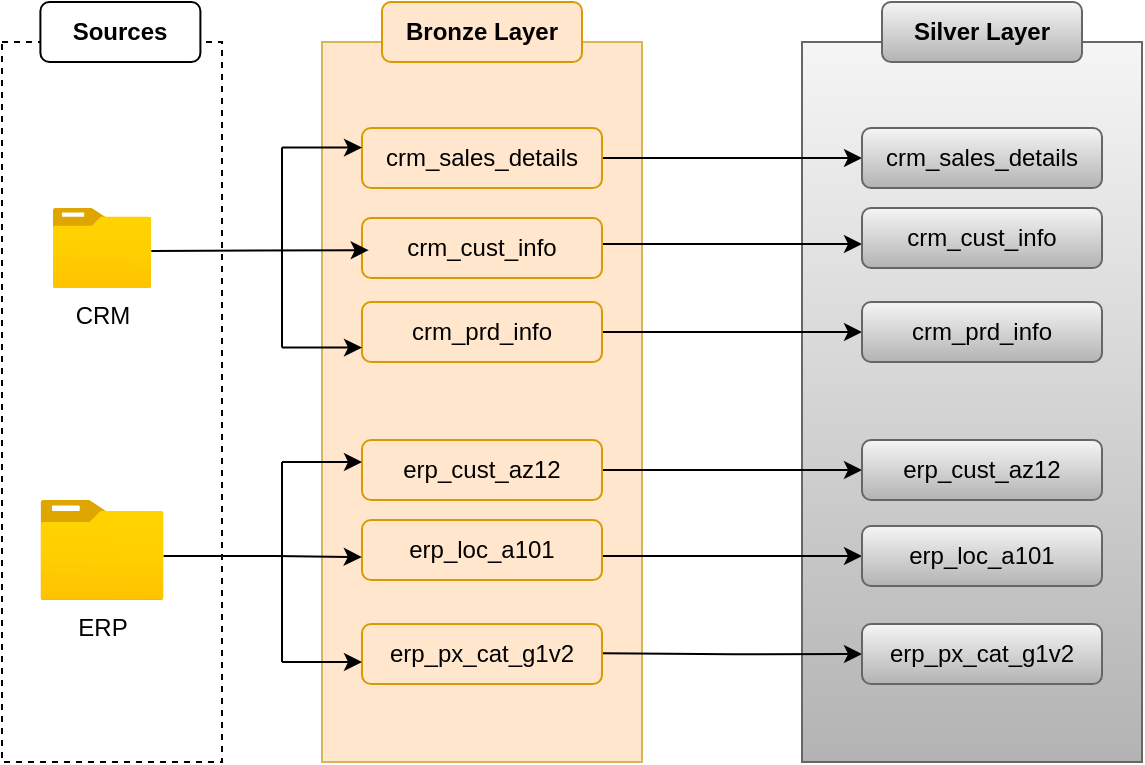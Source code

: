 <mxfile version="26.0.16" pages="2">
  <diagram name="Page-1" id="3AW5-ktgtw7EkkDbTFMs">
    <mxGraphModel dx="507" dy="674" grid="1" gridSize="10" guides="1" tooltips="1" connect="1" arrows="1" fold="1" page="1" pageScale="1" pageWidth="850" pageHeight="1100" math="0" shadow="0">
      <root>
        <mxCell id="0" />
        <mxCell id="1" parent="0" />
        <mxCell id="j-x7F7YZUVN5cunonLdc-24" value="" style="rounded=0;whiteSpace=wrap;html=1;perimeterSpacing=6;strokeWidth=1;strokeColor=#666666;fillColor=#f5f5f5;gradientColor=#b3b3b3;" vertex="1" parent="1">
          <mxGeometry x="520" y="120" width="170" height="360" as="geometry" />
        </mxCell>
        <mxCell id="j-x7F7YZUVN5cunonLdc-1" value="" style="rounded=0;whiteSpace=wrap;html=1;strokeWidth=1;dashed=1;" vertex="1" parent="1">
          <mxGeometry x="120" y="120" width="110" height="360" as="geometry" />
        </mxCell>
        <mxCell id="j-x7F7YZUVN5cunonLdc-2" value="Sources" style="rounded=1;whiteSpace=wrap;html=1;fontStyle=1" vertex="1" parent="1">
          <mxGeometry x="139.2" y="100" width="80" height="30" as="geometry" />
        </mxCell>
        <mxCell id="j-x7F7YZUVN5cunonLdc-3" value="CRM" style="image;aspect=fixed;html=1;points=[];align=center;fontSize=12;image=img/lib/azure2/general/Folder_Blank.svg;" vertex="1" parent="1">
          <mxGeometry x="145.36" y="203" width="49.29" height="40" as="geometry" />
        </mxCell>
        <mxCell id="j-x7F7YZUVN5cunonLdc-4" value="ERP" style="image;aspect=fixed;html=1;points=[];align=center;fontSize=12;image=img/lib/azure2/general/Folder_Blank.svg;" vertex="1" parent="1">
          <mxGeometry x="139.2" y="349" width="61.61" height="50" as="geometry" />
        </mxCell>
        <mxCell id="j-x7F7YZUVN5cunonLdc-8" value="" style="rounded=0;whiteSpace=wrap;html=1;perimeterSpacing=6;strokeWidth=1;strokeColor=#d6b656;gradientColor=none;fillColor=#FFE6CC;" vertex="1" parent="1">
          <mxGeometry x="280" y="120" width="160" height="360" as="geometry" />
        </mxCell>
        <mxCell id="j-x7F7YZUVN5cunonLdc-9" value="Bronze Layer" style="rounded=1;whiteSpace=wrap;html=1;fillColor=#ffe6cc;strokeColor=#d79b00;fontStyle=1" vertex="1" parent="1">
          <mxGeometry x="310" y="100" width="100" height="30" as="geometry" />
        </mxCell>
        <mxCell id="j-x7F7YZUVN5cunonLdc-32" style="edgeStyle=orthogonalEdgeStyle;rounded=0;orthogonalLoop=1;jettySize=auto;html=1;entryX=0;entryY=0.5;entryDx=0;entryDy=0;" edge="1" parent="1" source="j-x7F7YZUVN5cunonLdc-10" target="j-x7F7YZUVN5cunonLdc-26">
          <mxGeometry relative="1" as="geometry" />
        </mxCell>
        <mxCell id="j-x7F7YZUVN5cunonLdc-10" value="crm_sales_details" style="rounded=1;whiteSpace=wrap;html=1;fillColor=#ffe6cc;strokeColor=#d79b00;" vertex="1" parent="1">
          <mxGeometry x="300" y="163" width="120" height="30" as="geometry" />
        </mxCell>
        <mxCell id="j-x7F7YZUVN5cunonLdc-33" style="edgeStyle=orthogonalEdgeStyle;rounded=0;orthogonalLoop=1;jettySize=auto;html=1;" edge="1" parent="1" source="j-x7F7YZUVN5cunonLdc-11" target="j-x7F7YZUVN5cunonLdc-27">
          <mxGeometry relative="1" as="geometry">
            <Array as="points">
              <mxPoint x="500" y="221" />
              <mxPoint x="500" y="221" />
            </Array>
          </mxGeometry>
        </mxCell>
        <mxCell id="j-x7F7YZUVN5cunonLdc-11" value="crm_cust_info" style="rounded=1;whiteSpace=wrap;html=1;fillColor=#ffe6cc;strokeColor=#d79b00;" vertex="1" parent="1">
          <mxGeometry x="300" y="208" width="120" height="30" as="geometry" />
        </mxCell>
        <mxCell id="j-x7F7YZUVN5cunonLdc-37" style="edgeStyle=orthogonalEdgeStyle;rounded=0;orthogonalLoop=1;jettySize=auto;html=1;entryX=0;entryY=0.5;entryDx=0;entryDy=0;" edge="1" parent="1" source="j-x7F7YZUVN5cunonLdc-12" target="j-x7F7YZUVN5cunonLdc-28">
          <mxGeometry relative="1" as="geometry" />
        </mxCell>
        <mxCell id="j-x7F7YZUVN5cunonLdc-12" value="crm_prd_info" style="rounded=1;whiteSpace=wrap;html=1;fillColor=#ffe6cc;strokeColor=#d79b00;" vertex="1" parent="1">
          <mxGeometry x="300" y="250" width="120" height="30" as="geometry" />
        </mxCell>
        <mxCell id="j-x7F7YZUVN5cunonLdc-36" style="edgeStyle=orthogonalEdgeStyle;rounded=0;orthogonalLoop=1;jettySize=auto;html=1;" edge="1" parent="1" source="j-x7F7YZUVN5cunonLdc-16" target="j-x7F7YZUVN5cunonLdc-29">
          <mxGeometry relative="1" as="geometry" />
        </mxCell>
        <mxCell id="j-x7F7YZUVN5cunonLdc-16" value="erp_cust_az12" style="rounded=1;whiteSpace=wrap;html=1;fillColor=#ffe6cc;strokeColor=#d79b00;" vertex="1" parent="1">
          <mxGeometry x="300" y="319" width="120" height="30" as="geometry" />
        </mxCell>
        <mxCell id="j-x7F7YZUVN5cunonLdc-35" style="edgeStyle=orthogonalEdgeStyle;rounded=0;orthogonalLoop=1;jettySize=auto;html=1;exitX=1;exitY=0.5;exitDx=0;exitDy=0;entryX=0;entryY=0.5;entryDx=0;entryDy=0;" edge="1" parent="1" source="j-x7F7YZUVN5cunonLdc-17" target="j-x7F7YZUVN5cunonLdc-30">
          <mxGeometry relative="1" as="geometry">
            <Array as="points">
              <mxPoint x="420" y="377" />
            </Array>
          </mxGeometry>
        </mxCell>
        <mxCell id="j-x7F7YZUVN5cunonLdc-17" value="erp_loc_a101" style="rounded=1;whiteSpace=wrap;html=1;fillColor=#ffe6cc;strokeColor=#d79b00;" vertex="1" parent="1">
          <mxGeometry x="300" y="359" width="120" height="30" as="geometry" />
        </mxCell>
        <mxCell id="j-x7F7YZUVN5cunonLdc-34" style="edgeStyle=orthogonalEdgeStyle;rounded=0;orthogonalLoop=1;jettySize=auto;html=1;" edge="1" parent="1" target="j-x7F7YZUVN5cunonLdc-31">
          <mxGeometry relative="1" as="geometry">
            <mxPoint x="420.0" y="425.6" as="sourcePoint" />
            <mxPoint x="533.19" y="425.6" as="targetPoint" />
          </mxGeometry>
        </mxCell>
        <mxCell id="j-x7F7YZUVN5cunonLdc-18" value="erp_px_cat_g1v2" style="rounded=1;whiteSpace=wrap;html=1;fillColor=#ffe6cc;strokeColor=#d79b00;" vertex="1" parent="1">
          <mxGeometry x="300" y="411" width="120" height="30" as="geometry" />
        </mxCell>
        <mxCell id="j-x7F7YZUVN5cunonLdc-19" value="" style="endArrow=classic;html=1;rounded=0;startSize=11;entryX=-0.001;entryY=0.618;entryDx=0;entryDy=0;entryPerimeter=0;" edge="1" parent="1" target="j-x7F7YZUVN5cunonLdc-17">
          <mxGeometry width="50" height="50" relative="1" as="geometry">
            <mxPoint x="200.81" y="377" as="sourcePoint" />
            <mxPoint x="286.81" y="377" as="targetPoint" />
            <Array as="points">
              <mxPoint x="256.81" y="377" />
            </Array>
          </mxGeometry>
        </mxCell>
        <mxCell id="j-x7F7YZUVN5cunonLdc-25" value="Silver Layer" style="rounded=1;whiteSpace=wrap;html=1;fillColor=#f5f5f5;strokeColor=#666666;fontStyle=1;gradientColor=#b3b3b3;" vertex="1" parent="1">
          <mxGeometry x="560" y="100" width="100" height="30" as="geometry" />
        </mxCell>
        <mxCell id="j-x7F7YZUVN5cunonLdc-26" value="crm_sales_details" style="rounded=1;whiteSpace=wrap;html=1;fillColor=#f5f5f5;strokeColor=#666666;gradientColor=#b3b3b3;" vertex="1" parent="1">
          <mxGeometry x="550" y="163" width="120" height="30" as="geometry" />
        </mxCell>
        <mxCell id="j-x7F7YZUVN5cunonLdc-27" value="crm_cust_info" style="rounded=1;whiteSpace=wrap;html=1;fillColor=#f5f5f5;strokeColor=#666666;gradientColor=#b3b3b3;" vertex="1" parent="1">
          <mxGeometry x="550" y="203" width="120" height="30" as="geometry" />
        </mxCell>
        <mxCell id="j-x7F7YZUVN5cunonLdc-28" value="crm_prd_info" style="rounded=1;whiteSpace=wrap;html=1;fillColor=#f5f5f5;strokeColor=#666666;gradientColor=#b3b3b3;" vertex="1" parent="1">
          <mxGeometry x="550" y="250" width="120" height="30" as="geometry" />
        </mxCell>
        <mxCell id="j-x7F7YZUVN5cunonLdc-29" value="erp_cust_az12" style="rounded=1;whiteSpace=wrap;html=1;fillColor=#f5f5f5;strokeColor=#666666;gradientColor=#b3b3b3;" vertex="1" parent="1">
          <mxGeometry x="550" y="319" width="120" height="30" as="geometry" />
        </mxCell>
        <mxCell id="j-x7F7YZUVN5cunonLdc-30" value="erp_loc_a101" style="rounded=1;whiteSpace=wrap;html=1;fillColor=#f5f5f5;strokeColor=#666666;gradientColor=#b3b3b3;" vertex="1" parent="1">
          <mxGeometry x="550" y="362" width="120" height="30" as="geometry" />
        </mxCell>
        <mxCell id="j-x7F7YZUVN5cunonLdc-31" value="erp_px_cat_g1v2" style="rounded=1;whiteSpace=wrap;html=1;fillColor=#f5f5f5;strokeColor=#666666;gradientColor=#b3b3b3;" vertex="1" parent="1">
          <mxGeometry x="550" y="411" width="120" height="30" as="geometry" />
        </mxCell>
        <mxCell id="j-x7F7YZUVN5cunonLdc-38" value="" style="endArrow=none;html=1;rounded=0;" edge="1" parent="1">
          <mxGeometry width="50" height="50" relative="1" as="geometry">
            <mxPoint x="260" y="430" as="sourcePoint" />
            <mxPoint x="260" y="330" as="targetPoint" />
          </mxGeometry>
        </mxCell>
        <mxCell id="j-x7F7YZUVN5cunonLdc-39" value="" style="endArrow=classic;html=1;rounded=0;" edge="1" parent="1">
          <mxGeometry width="50" height="50" relative="1" as="geometry">
            <mxPoint x="260" y="330" as="sourcePoint" />
            <mxPoint x="300" y="330" as="targetPoint" />
          </mxGeometry>
        </mxCell>
        <mxCell id="j-x7F7YZUVN5cunonLdc-40" value="" style="endArrow=classic;html=1;rounded=0;" edge="1" parent="1">
          <mxGeometry width="50" height="50" relative="1" as="geometry">
            <mxPoint x="260" y="430" as="sourcePoint" />
            <mxPoint x="300" y="430" as="targetPoint" />
          </mxGeometry>
        </mxCell>
        <mxCell id="j-x7F7YZUVN5cunonLdc-46" value="" style="endArrow=classic;html=1;rounded=0;entryX=0.028;entryY=0.536;entryDx=0;entryDy=0;exitX=0.934;exitY=0.575;exitDx=0;exitDy=0;exitPerimeter=0;entryPerimeter=0;" edge="1" parent="1" target="j-x7F7YZUVN5cunonLdc-11">
          <mxGeometry width="50" height="50" relative="1" as="geometry">
            <mxPoint x="194.647" y="224.5" as="sourcePoint" />
            <mxPoint x="303.25" y="221.5" as="targetPoint" />
          </mxGeometry>
        </mxCell>
        <mxCell id="j-x7F7YZUVN5cunonLdc-48" value="" style="endArrow=none;html=1;rounded=0;" edge="1" parent="1">
          <mxGeometry width="50" height="50" relative="1" as="geometry">
            <mxPoint x="260" y="272.81" as="sourcePoint" />
            <mxPoint x="260" y="172.81" as="targetPoint" />
          </mxGeometry>
        </mxCell>
        <mxCell id="j-x7F7YZUVN5cunonLdc-49" value="" style="endArrow=classic;html=1;rounded=0;" edge="1" parent="1">
          <mxGeometry width="50" height="50" relative="1" as="geometry">
            <mxPoint x="260" y="172.81" as="sourcePoint" />
            <mxPoint x="300" y="172.81" as="targetPoint" />
          </mxGeometry>
        </mxCell>
        <mxCell id="j-x7F7YZUVN5cunonLdc-50" value="" style="endArrow=classic;html=1;rounded=0;" edge="1" parent="1">
          <mxGeometry width="50" height="50" relative="1" as="geometry">
            <mxPoint x="260" y="272.81" as="sourcePoint" />
            <mxPoint x="300" y="272.81" as="targetPoint" />
          </mxGeometry>
        </mxCell>
      </root>
    </mxGraphModel>
  </diagram>
  <diagram id="i14RiPLoxSayQMZjlcY3" name="Page-2">
    <mxGraphModel dx="634" dy="843" grid="1" gridSize="10" guides="1" tooltips="1" connect="1" arrows="1" fold="1" page="1" pageScale="1" pageWidth="850" pageHeight="1100" math="0" shadow="0">
      <root>
        <mxCell id="0" />
        <mxCell id="1" parent="0" />
      </root>
    </mxGraphModel>
  </diagram>
</mxfile>
